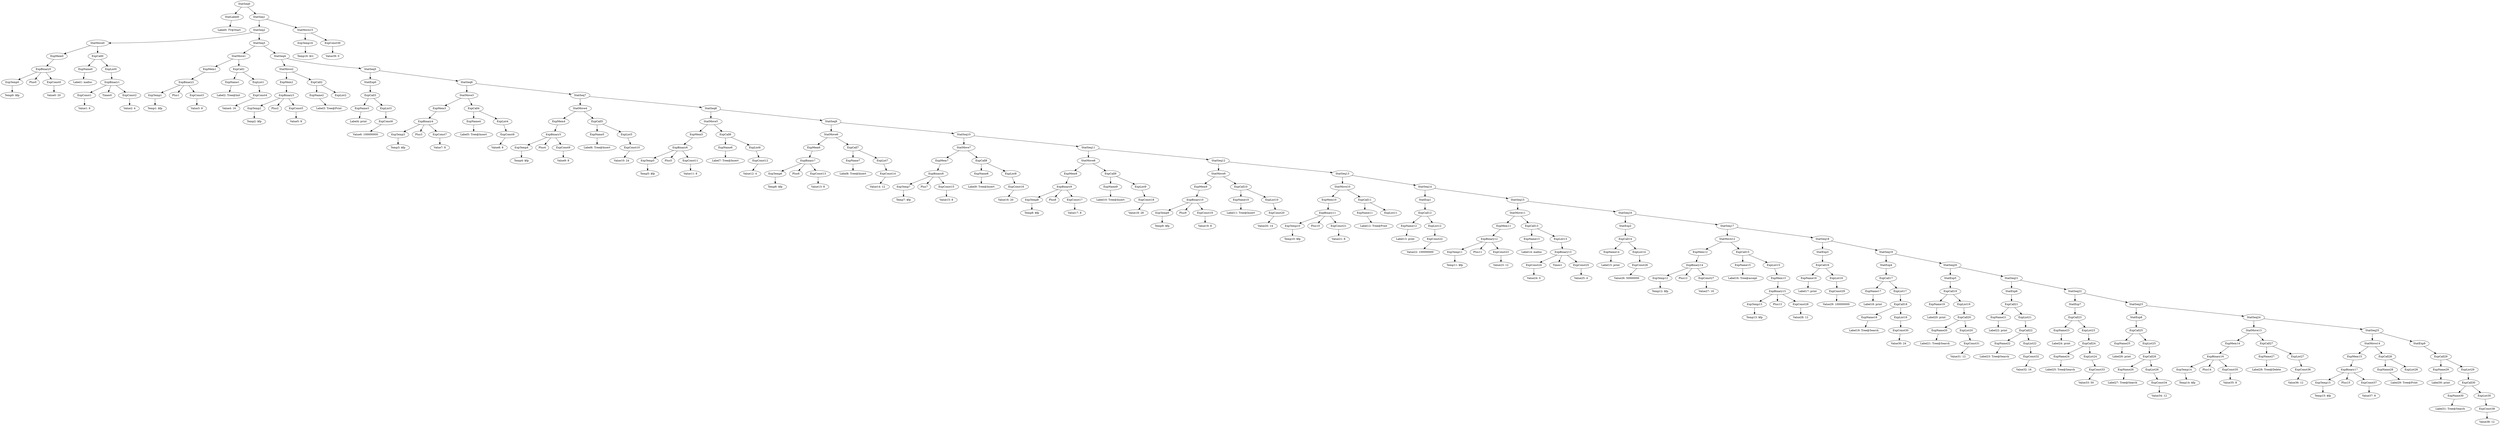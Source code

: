 digraph {
	ordering = out;
	ExpConst39 -> "Value39: 0";
	StatMove15 -> ExpTemp16;
	StatMove15 -> ExpConst39;
	ExpTemp16 -> "Temp16: $rv";
	StatSeq1 -> StatSeq2;
	StatSeq1 -> StatMove15;
	ExpList29 -> ExpCall30;
	ExpCall30 -> ExpName30;
	ExpCall30 -> ExpList30;
	ExpName30 -> "Label31: Tree@Search";
	ExpCall29 -> ExpName29;
	ExpCall29 -> ExpList29;
	ExpName29 -> "Label30: print";
	ExpName28 -> "Label29: Tree@Print";
	StatMove14 -> ExpMem15;
	StatMove14 -> ExpCall28;
	ExpMem15 -> ExpBinary17;
	ExpConst37 -> "Value37: 8";
	ExpBinary17 -> ExpTemp15;
	ExpBinary17 -> Plus15;
	ExpBinary17 -> ExpConst37;
	ExpTemp15 -> "Temp15: $fp";
	StatSeq24 -> StatMove13;
	StatSeq24 -> StatSeq25;
	ExpList27 -> ExpConst36;
	ExpCall27 -> ExpName27;
	ExpCall27 -> ExpList27;
	ExpName27 -> "Label28: Tree@Delete";
	ExpMem14 -> ExpBinary16;
	ExpBinary16 -> ExpTemp14;
	ExpBinary16 -> Plus14;
	ExpBinary16 -> ExpConst35;
	ExpTemp14 -> "Temp14: $fp";
	StatSeq23 -> StatExp8;
	StatSeq23 -> StatSeq24;
	StatExp8 -> ExpCall25;
	ExpConst34 -> "Value34: 12";
	ExpCall26 -> ExpName26;
	ExpCall26 -> ExpList26;
	ExpName5 -> "Label6: Tree@Insert";
	ExpName9 -> "Label10: Tree@Insert";
	ExpBinary9 -> ExpTemp8;
	ExpBinary9 -> Plus8;
	ExpBinary9 -> ExpConst17;
	ExpCall8 -> ExpName8;
	ExpCall8 -> ExpList8;
	ExpConst15 -> "Value15: 8";
	ExpList7 -> ExpConst14;
	ExpCall7 -> ExpName7;
	ExpCall7 -> ExpList7;
	ExpBinary12 -> ExpTemp11;
	ExpBinary12 -> Plus11;
	ExpBinary12 -> ExpConst23;
	StatMove6 -> ExpMem6;
	StatMove6 -> ExpCall7;
	ExpTemp8 -> "Temp8: $fp";
	ExpConst32 -> "Value32: 16";
	ExpCall28 -> ExpName28;
	ExpCall28 -> ExpList28;
	ExpCall6 -> ExpName6;
	ExpCall6 -> ExpList6;
	ExpTemp10 -> "Temp10: $fp";
	ExpMem10 -> ExpBinary11;
	ExpConst30 -> "Value30: 24";
	ExpName6 -> "Label7: Tree@Insert";
	ExpConst11 -> "Value11: 8";
	ExpBinary6 -> ExpTemp5;
	ExpBinary6 -> Plus5;
	ExpBinary6 -> ExpConst11;
	ExpTemp5 -> "Temp5: $fp";
	ExpName26 -> "Label27: Tree@Search";
	ExpCall9 -> ExpName9;
	ExpCall9 -> ExpList9;
	ExpList5 -> ExpConst10;
	ExpCall5 -> ExpName5;
	ExpCall5 -> ExpList5;
	ExpConst10 -> "Value10: 24";
	ExpBinary1 -> ExpConst1;
	ExpBinary1 -> Times0;
	ExpBinary1 -> ExpConst2;
	ExpConst14 -> "Value14: 12";
	ExpConst9 -> "Value9: 8";
	StatMove5 -> ExpMem5;
	StatMove5 -> ExpCall6;
	ExpCall12 -> ExpName12;
	ExpCall12 -> ExpList12;
	ExpBinary7 -> ExpTemp6;
	ExpBinary7 -> Plus6;
	ExpBinary7 -> ExpConst13;
	ExpBinary5 -> ExpTemp4;
	ExpBinary5 -> Plus4;
	ExpBinary5 -> ExpConst9;
	ExpMem8 -> ExpBinary9;
	StatSeq6 -> StatMove3;
	StatSeq6 -> StatSeq7;
	ExpList19 -> ExpCall20;
	ExpName7 -> "Label8: Tree@Insert";
	ExpCall4 -> ExpName4;
	ExpCall4 -> ExpList4;
	ExpTemp9 -> "Temp9: $fp";
	ExpTemp1 -> "Temp1: $fp";
	ExpList1 -> ExpConst4;
	ExpBinary4 -> ExpTemp3;
	ExpBinary4 -> Plus3;
	ExpBinary4 -> ExpConst7;
	ExpConst18 -> "Value18: 28";
	ExpConst26 -> "Value26: 50000000";
	StatSeq0 -> StatLabel0;
	StatSeq0 -> StatSeq1;
	ExpBinary8 -> ExpTemp7;
	ExpBinary8 -> Plus7;
	ExpBinary8 -> ExpConst15;
	ExpConst5 -> "Value5: 8";
	StatSeq7 -> StatMove4;
	StatSeq7 -> StatSeq8;
	StatSeq16 -> StatExp2;
	StatSeq16 -> StatSeq17;
	ExpConst27 -> "Value27: 16";
	ExpName2 -> "Label3: Tree@Print";
	StatSeq2 -> StatMove0;
	StatSeq2 -> StatSeq3;
	ExpCall1 -> ExpName1;
	ExpCall1 -> ExpList1;
	ExpMem6 -> ExpBinary7;
	ExpConst16 -> "Value16: 20";
	ExpConst3 -> "Value3: 8";
	ExpList25 -> ExpCall26;
	StatExp7 -> ExpCall23;
	ExpConst7 -> "Value7: 8";
	ExpConst2 -> "Value2: 4";
	ExpCall2 -> ExpName2;
	ExpCall2 -> ExpList2;
	ExpBinary11 -> ExpTemp10;
	ExpBinary11 -> Plus10;
	ExpBinary11 -> ExpConst21;
	ExpList4 -> ExpConst8;
	StatMove8 -> ExpMem8;
	StatMove8 -> ExpCall9;
	StatMove7 -> ExpMem7;
	StatMove7 -> ExpCall8;
	ExpTemp7 -> "Temp7: $fp";
	ExpName19 -> "Label20: print";
	ExpList21 -> ExpCall22;
	ExpTemp0 -> "Temp0: $fp";
	ExpMem1 -> ExpBinary2;
	ExpConst31 -> "Value31: 12";
	ExpConst17 -> "Value17: 8";
	ExpList26 -> ExpConst34;
	ExpCall3 -> ExpName3;
	ExpCall3 -> ExpList3;
	ExpConst25 -> "Value25: 4";
	ExpName16 -> "Label17: print";
	ExpConst35 -> "Value35: 8";
	ExpCall22 -> ExpName22;
	ExpCall22 -> ExpList22;
	ExpMem5 -> ExpBinary6;
	StatSeq17 -> StatMove12;
	StatSeq17 -> StatSeq18;
	ExpBinary2 -> ExpTemp1;
	ExpBinary2 -> Plus1;
	ExpBinary2 -> ExpConst3;
	ExpList13 -> ExpBinary13;
	StatSeq9 -> StatMove6;
	StatSeq9 -> StatSeq10;
	ExpList30 -> ExpConst38;
	ExpCall0 -> ExpName0;
	ExpCall0 -> ExpList0;
	ExpMem0 -> ExpBinary0;
	StatSeq4 -> StatMove2;
	StatSeq4 -> StatSeq5;
	ExpName0 -> "Label1: malloc";
	StatSeq10 -> StatMove7;
	StatSeq10 -> StatSeq11;
	ExpConst12 -> "Value12: 4";
	ExpList20 -> ExpConst31;
	ExpName1 -> "Label2: Tree@Init";
	StatMove1 -> ExpMem1;
	StatMove1 -> ExpCall1;
	ExpList18 -> ExpConst30;
	ExpConst36 -> "Value36: 12";
	ExpCall19 -> ExpName19;
	ExpCall19 -> ExpList19;
	StatSeq5 -> StatExp0;
	StatSeq5 -> StatSeq6;
	StatMove0 -> ExpMem0;
	StatMove0 -> ExpCall0;
	ExpBinary14 -> ExpTemp12;
	ExpBinary14 -> Plus12;
	ExpBinary14 -> ExpConst27;
	StatExp9 -> ExpCall29;
	ExpName23 -> "Label24: print";
	ExpConst1 -> "Value1: 6";
	ExpName3 -> "Label4: print";
	ExpList6 -> ExpConst12;
	ExpName15 -> "Label16: Tree@accept";
	ExpConst13 -> "Value13: 8";
	ExpMem7 -> ExpBinary8;
	ExpBinary3 -> ExpTemp2;
	ExpBinary3 -> Plus2;
	ExpBinary3 -> ExpConst5;
	StatExp0 -> ExpCall3;
	ExpTemp2 -> "Temp2: $fp";
	ExpBinary13 -> ExpConst24;
	ExpBinary13 -> Times1;
	ExpBinary13 -> ExpConst25;
	ExpList3 -> ExpConst6;
	StatSeq25 -> StatMove14;
	StatSeq25 -> StatExp9;
	StatMove3 -> ExpMem3;
	StatMove3 -> ExpCall4;
	StatLabel0 -> "Label0: TV@Start";
	ExpConst24 -> "Value24: 0";
	ExpList15 -> ExpMem13;
	StatSeq8 -> StatMove5;
	StatSeq8 -> StatSeq9;
	ExpTemp6 -> "Temp6: $fp";
	ExpTemp3 -> "Temp3: $fp";
	ExpList17 -> ExpCall18;
	ExpConst0 -> "Value0: 20";
	ExpList9 -> ExpConst18;
	ExpCall18 -> ExpName18;
	ExpCall18 -> ExpList18;
	ExpList8 -> ExpConst16;
	ExpMem3 -> ExpBinary4;
	ExpConst4 -> "Value4: 16";
	ExpMem2 -> ExpBinary3;
	StatSeq11 -> StatMove8;
	StatSeq11 -> StatSeq12;
	ExpBinary15 -> ExpTemp13;
	ExpBinary15 -> Plus13;
	ExpBinary15 -> ExpConst28;
	StatSeq20 -> StatExp5;
	StatSeq20 -> StatSeq21;
	ExpBinary10 -> ExpTemp9;
	ExpBinary10 -> Plus9;
	ExpBinary10 -> ExpConst19;
	ExpConst19 -> "Value19: 8";
	StatMove12 -> ExpMem12;
	StatMove12 -> ExpCall15;
	ExpConst6 -> "Value6: 100000000";
	ExpMem9 -> ExpBinary10;
	StatSeq13 -> StatMove10;
	StatSeq13 -> StatSeq14;
	ExpName10 -> "Label11: Tree@Insert";
	ExpMem4 -> ExpBinary5;
	StatMove10 -> ExpMem10;
	StatMove10 -> ExpCall11;
	ExpName21 -> "Label22: print";
	ExpCall10 -> ExpName10;
	ExpCall10 -> ExpList10;
	ExpName8 -> "Label9: Tree@Insert";
	StatMove2 -> ExpMem2;
	StatMove2 -> ExpCall2;
	ExpList16 -> ExpConst29;
	ExpConst20 -> "Value20: 14";
	ExpList10 -> ExpConst20;
	StatExp6 -> ExpCall21;
	ExpTemp4 -> "Temp4: $fp";
	StatSeq12 -> StatMove9;
	StatSeq12 -> StatSeq13;
	ExpName11 -> "Label12: Tree@Print";
	ExpName12 -> "Label13: print";
	ExpTemp11 -> "Temp11: $fp";
	ExpList0 -> ExpBinary1;
	ExpConst22 -> "Value22: 100000000";
	ExpList12 -> ExpConst22;
	StatSeq18 -> StatExp3;
	StatSeq18 -> StatSeq19;
	StatExp1 -> ExpCall12;
	ExpConst23 -> "Value23: 12";
	ExpTemp12 -> "Temp12: $fp";
	ExpName22 -> "Label23: Tree@Search";
	ExpMem11 -> ExpBinary12;
	StatMove11 -> ExpMem11;
	StatMove11 -> ExpCall13;
	ExpName18 -> "Label19: Tree@Search";
	ExpName13 -> "Label14: malloc";
	ExpName25 -> "Label26: print";
	StatMove4 -> ExpMem4;
	StatMove4 -> ExpCall5;
	StatMove9 -> ExpMem9;
	StatMove9 -> ExpCall10;
	ExpCall13 -> ExpName13;
	ExpCall13 -> ExpList13;
	StatSeq15 -> StatMove11;
	StatSeq15 -> StatSeq16;
	ExpName14 -> "Label15: print";
	ExpName4 -> "Label5: Tree@Insert";
	ExpCall14 -> ExpName14;
	ExpCall14 -> ExpList14;
	ExpCall25 -> ExpName25;
	ExpCall25 -> ExpList25;
	ExpList14 -> ExpConst26;
	ExpList24 -> ExpConst33;
	StatExp2 -> ExpCall14;
	ExpConst21 -> "Value21: 8";
	ExpConst33 -> "Value33: 50";
	ExpMem12 -> ExpBinary14;
	StatSeq3 -> StatMove1;
	StatSeq3 -> StatSeq4;
	ExpCall15 -> ExpName15;
	ExpCall15 -> ExpList15;
	StatExp4 -> ExpCall17;
	ExpTemp13 -> "Temp13: $fp";
	ExpConst28 -> "Value28: 12";
	StatSeq14 -> StatExp1;
	StatSeq14 -> StatSeq15;
	ExpMem13 -> ExpBinary15;
	ExpCall16 -> ExpName16;
	ExpCall16 -> ExpList16;
	ExpConst29 -> "Value29: 100000000";
	ExpCall24 -> ExpName24;
	ExpCall24 -> ExpList24;
	ExpConst8 -> "Value8: 8";
	StatExp3 -> ExpCall16;
	ExpCall11 -> ExpName11;
	ExpCall11 -> ExpList11;
	ExpName17 -> "Label18: print";
	ExpList22 -> ExpConst32;
	ExpCall17 -> ExpName17;
	ExpCall17 -> ExpList17;
	StatMove13 -> ExpMem14;
	StatMove13 -> ExpCall27;
	ExpName20 -> "Label21: Tree@Search";
	ExpCall20 -> ExpName20;
	ExpCall20 -> ExpList20;
	ExpBinary0 -> ExpTemp0;
	ExpBinary0 -> Plus0;
	ExpBinary0 -> ExpConst0;
	StatExp5 -> ExpCall19;
	ExpCall21 -> ExpName21;
	ExpCall21 -> ExpList21;
	StatSeq21 -> StatExp6;
	StatSeq21 -> StatSeq22;
	ExpConst38 -> "Value38: 12";
	ExpCall23 -> ExpName23;
	ExpCall23 -> ExpList23;
	ExpName24 -> "Label25: Tree@Search";
	ExpList23 -> ExpCall24;
	StatSeq19 -> StatExp4;
	StatSeq19 -> StatSeq20;
	StatSeq22 -> StatExp7;
	StatSeq22 -> StatSeq23;
}

